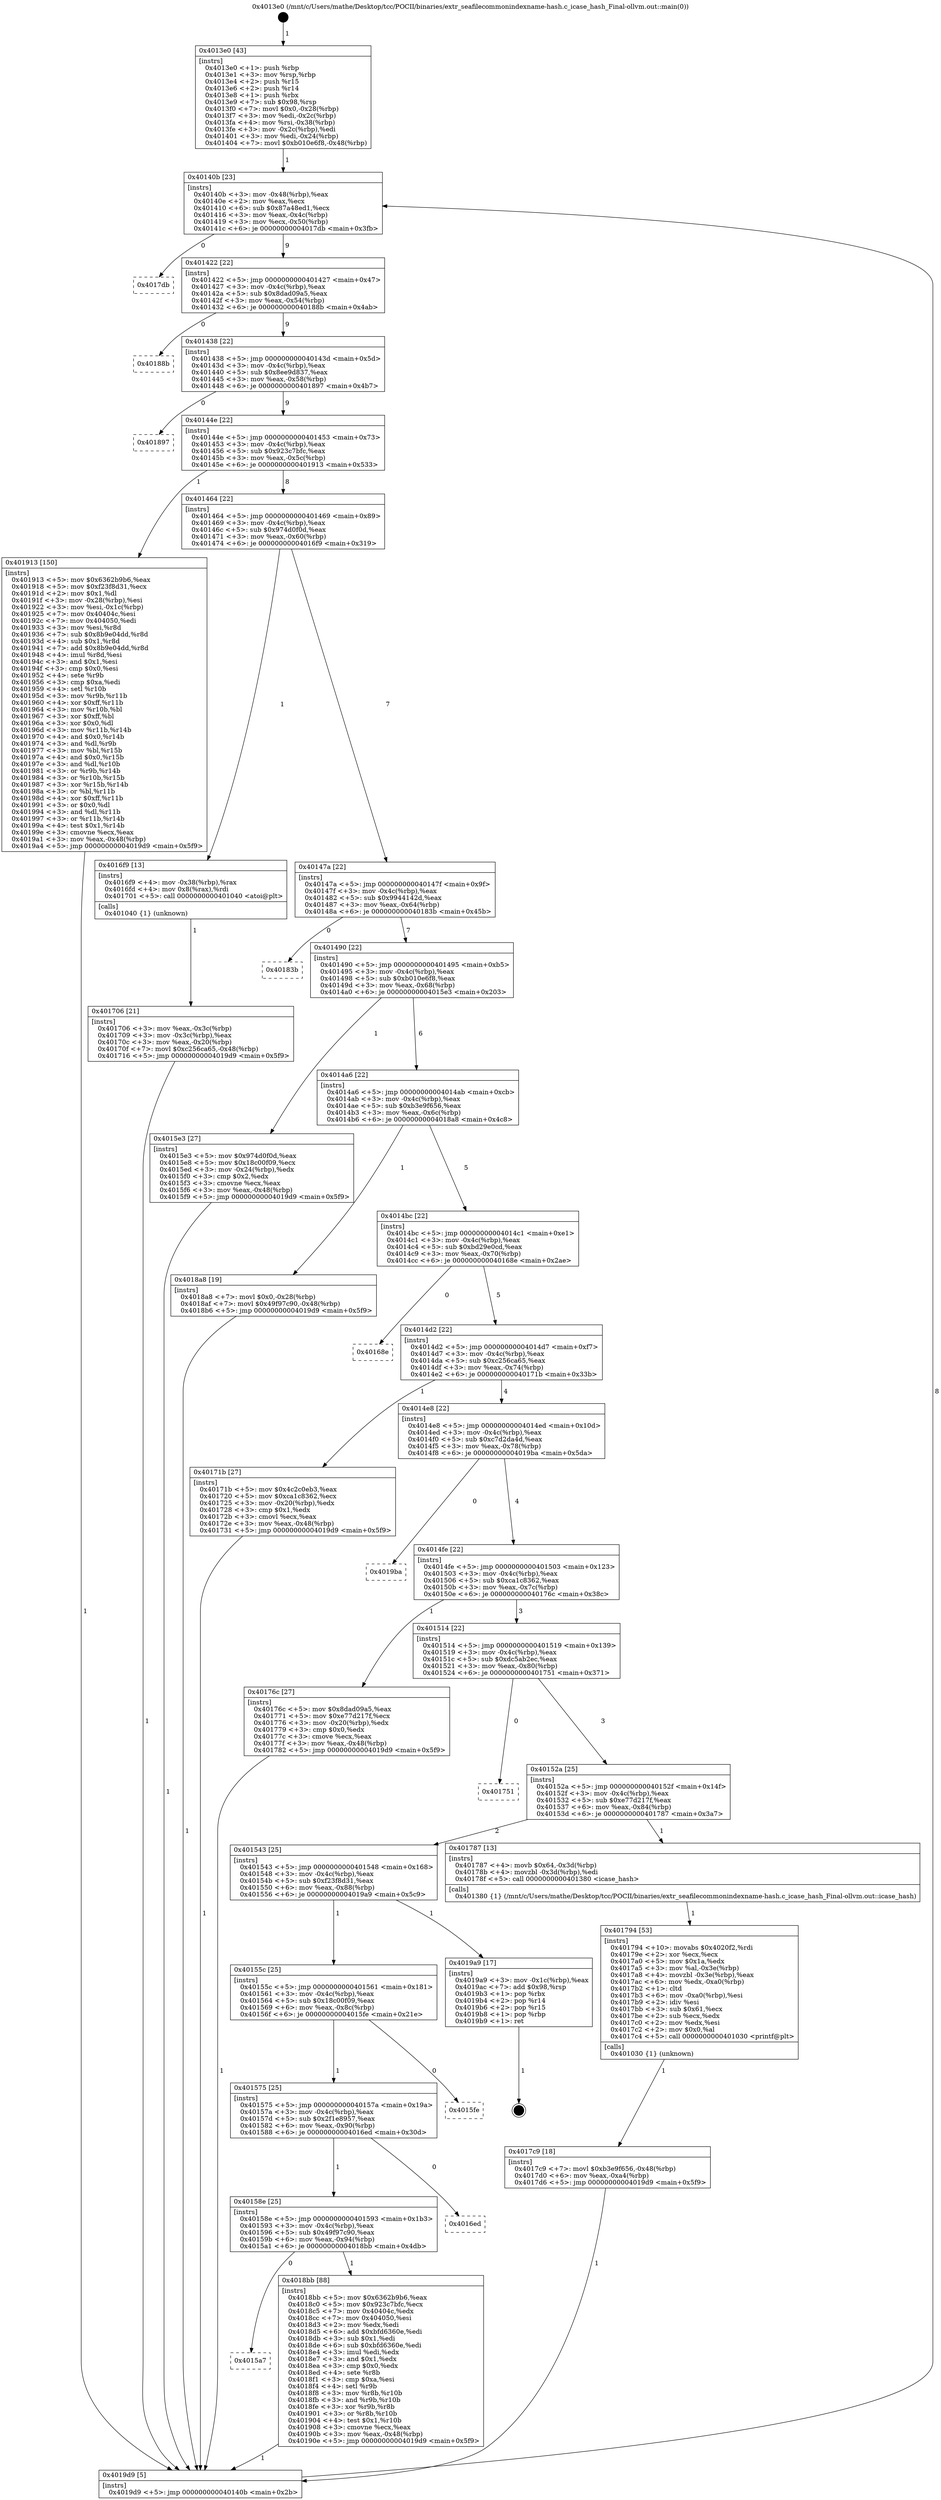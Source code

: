 digraph "0x4013e0" {
  label = "0x4013e0 (/mnt/c/Users/mathe/Desktop/tcc/POCII/binaries/extr_seafilecommonindexname-hash.c_icase_hash_Final-ollvm.out::main(0))"
  labelloc = "t"
  node[shape=record]

  Entry [label="",width=0.3,height=0.3,shape=circle,fillcolor=black,style=filled]
  "0x40140b" [label="{
     0x40140b [23]\l
     | [instrs]\l
     &nbsp;&nbsp;0x40140b \<+3\>: mov -0x48(%rbp),%eax\l
     &nbsp;&nbsp;0x40140e \<+2\>: mov %eax,%ecx\l
     &nbsp;&nbsp;0x401410 \<+6\>: sub $0x87a48ed1,%ecx\l
     &nbsp;&nbsp;0x401416 \<+3\>: mov %eax,-0x4c(%rbp)\l
     &nbsp;&nbsp;0x401419 \<+3\>: mov %ecx,-0x50(%rbp)\l
     &nbsp;&nbsp;0x40141c \<+6\>: je 00000000004017db \<main+0x3fb\>\l
  }"]
  "0x4017db" [label="{
     0x4017db\l
  }", style=dashed]
  "0x401422" [label="{
     0x401422 [22]\l
     | [instrs]\l
     &nbsp;&nbsp;0x401422 \<+5\>: jmp 0000000000401427 \<main+0x47\>\l
     &nbsp;&nbsp;0x401427 \<+3\>: mov -0x4c(%rbp),%eax\l
     &nbsp;&nbsp;0x40142a \<+5\>: sub $0x8dad09a5,%eax\l
     &nbsp;&nbsp;0x40142f \<+3\>: mov %eax,-0x54(%rbp)\l
     &nbsp;&nbsp;0x401432 \<+6\>: je 000000000040188b \<main+0x4ab\>\l
  }"]
  Exit [label="",width=0.3,height=0.3,shape=circle,fillcolor=black,style=filled,peripheries=2]
  "0x40188b" [label="{
     0x40188b\l
  }", style=dashed]
  "0x401438" [label="{
     0x401438 [22]\l
     | [instrs]\l
     &nbsp;&nbsp;0x401438 \<+5\>: jmp 000000000040143d \<main+0x5d\>\l
     &nbsp;&nbsp;0x40143d \<+3\>: mov -0x4c(%rbp),%eax\l
     &nbsp;&nbsp;0x401440 \<+5\>: sub $0x8ee9d837,%eax\l
     &nbsp;&nbsp;0x401445 \<+3\>: mov %eax,-0x58(%rbp)\l
     &nbsp;&nbsp;0x401448 \<+6\>: je 0000000000401897 \<main+0x4b7\>\l
  }"]
  "0x4015a7" [label="{
     0x4015a7\l
  }", style=dashed]
  "0x401897" [label="{
     0x401897\l
  }", style=dashed]
  "0x40144e" [label="{
     0x40144e [22]\l
     | [instrs]\l
     &nbsp;&nbsp;0x40144e \<+5\>: jmp 0000000000401453 \<main+0x73\>\l
     &nbsp;&nbsp;0x401453 \<+3\>: mov -0x4c(%rbp),%eax\l
     &nbsp;&nbsp;0x401456 \<+5\>: sub $0x923c7bfc,%eax\l
     &nbsp;&nbsp;0x40145b \<+3\>: mov %eax,-0x5c(%rbp)\l
     &nbsp;&nbsp;0x40145e \<+6\>: je 0000000000401913 \<main+0x533\>\l
  }"]
  "0x4018bb" [label="{
     0x4018bb [88]\l
     | [instrs]\l
     &nbsp;&nbsp;0x4018bb \<+5\>: mov $0x6362b9b6,%eax\l
     &nbsp;&nbsp;0x4018c0 \<+5\>: mov $0x923c7bfc,%ecx\l
     &nbsp;&nbsp;0x4018c5 \<+7\>: mov 0x40404c,%edx\l
     &nbsp;&nbsp;0x4018cc \<+7\>: mov 0x404050,%esi\l
     &nbsp;&nbsp;0x4018d3 \<+2\>: mov %edx,%edi\l
     &nbsp;&nbsp;0x4018d5 \<+6\>: add $0xbfd6360e,%edi\l
     &nbsp;&nbsp;0x4018db \<+3\>: sub $0x1,%edi\l
     &nbsp;&nbsp;0x4018de \<+6\>: sub $0xbfd6360e,%edi\l
     &nbsp;&nbsp;0x4018e4 \<+3\>: imul %edi,%edx\l
     &nbsp;&nbsp;0x4018e7 \<+3\>: and $0x1,%edx\l
     &nbsp;&nbsp;0x4018ea \<+3\>: cmp $0x0,%edx\l
     &nbsp;&nbsp;0x4018ed \<+4\>: sete %r8b\l
     &nbsp;&nbsp;0x4018f1 \<+3\>: cmp $0xa,%esi\l
     &nbsp;&nbsp;0x4018f4 \<+4\>: setl %r9b\l
     &nbsp;&nbsp;0x4018f8 \<+3\>: mov %r8b,%r10b\l
     &nbsp;&nbsp;0x4018fb \<+3\>: and %r9b,%r10b\l
     &nbsp;&nbsp;0x4018fe \<+3\>: xor %r9b,%r8b\l
     &nbsp;&nbsp;0x401901 \<+3\>: or %r8b,%r10b\l
     &nbsp;&nbsp;0x401904 \<+4\>: test $0x1,%r10b\l
     &nbsp;&nbsp;0x401908 \<+3\>: cmovne %ecx,%eax\l
     &nbsp;&nbsp;0x40190b \<+3\>: mov %eax,-0x48(%rbp)\l
     &nbsp;&nbsp;0x40190e \<+5\>: jmp 00000000004019d9 \<main+0x5f9\>\l
  }"]
  "0x401913" [label="{
     0x401913 [150]\l
     | [instrs]\l
     &nbsp;&nbsp;0x401913 \<+5\>: mov $0x6362b9b6,%eax\l
     &nbsp;&nbsp;0x401918 \<+5\>: mov $0xf23f8d31,%ecx\l
     &nbsp;&nbsp;0x40191d \<+2\>: mov $0x1,%dl\l
     &nbsp;&nbsp;0x40191f \<+3\>: mov -0x28(%rbp),%esi\l
     &nbsp;&nbsp;0x401922 \<+3\>: mov %esi,-0x1c(%rbp)\l
     &nbsp;&nbsp;0x401925 \<+7\>: mov 0x40404c,%esi\l
     &nbsp;&nbsp;0x40192c \<+7\>: mov 0x404050,%edi\l
     &nbsp;&nbsp;0x401933 \<+3\>: mov %esi,%r8d\l
     &nbsp;&nbsp;0x401936 \<+7\>: sub $0x8b9e04dd,%r8d\l
     &nbsp;&nbsp;0x40193d \<+4\>: sub $0x1,%r8d\l
     &nbsp;&nbsp;0x401941 \<+7\>: add $0x8b9e04dd,%r8d\l
     &nbsp;&nbsp;0x401948 \<+4\>: imul %r8d,%esi\l
     &nbsp;&nbsp;0x40194c \<+3\>: and $0x1,%esi\l
     &nbsp;&nbsp;0x40194f \<+3\>: cmp $0x0,%esi\l
     &nbsp;&nbsp;0x401952 \<+4\>: sete %r9b\l
     &nbsp;&nbsp;0x401956 \<+3\>: cmp $0xa,%edi\l
     &nbsp;&nbsp;0x401959 \<+4\>: setl %r10b\l
     &nbsp;&nbsp;0x40195d \<+3\>: mov %r9b,%r11b\l
     &nbsp;&nbsp;0x401960 \<+4\>: xor $0xff,%r11b\l
     &nbsp;&nbsp;0x401964 \<+3\>: mov %r10b,%bl\l
     &nbsp;&nbsp;0x401967 \<+3\>: xor $0xff,%bl\l
     &nbsp;&nbsp;0x40196a \<+3\>: xor $0x0,%dl\l
     &nbsp;&nbsp;0x40196d \<+3\>: mov %r11b,%r14b\l
     &nbsp;&nbsp;0x401970 \<+4\>: and $0x0,%r14b\l
     &nbsp;&nbsp;0x401974 \<+3\>: and %dl,%r9b\l
     &nbsp;&nbsp;0x401977 \<+3\>: mov %bl,%r15b\l
     &nbsp;&nbsp;0x40197a \<+4\>: and $0x0,%r15b\l
     &nbsp;&nbsp;0x40197e \<+3\>: and %dl,%r10b\l
     &nbsp;&nbsp;0x401981 \<+3\>: or %r9b,%r14b\l
     &nbsp;&nbsp;0x401984 \<+3\>: or %r10b,%r15b\l
     &nbsp;&nbsp;0x401987 \<+3\>: xor %r15b,%r14b\l
     &nbsp;&nbsp;0x40198a \<+3\>: or %bl,%r11b\l
     &nbsp;&nbsp;0x40198d \<+4\>: xor $0xff,%r11b\l
     &nbsp;&nbsp;0x401991 \<+3\>: or $0x0,%dl\l
     &nbsp;&nbsp;0x401994 \<+3\>: and %dl,%r11b\l
     &nbsp;&nbsp;0x401997 \<+3\>: or %r11b,%r14b\l
     &nbsp;&nbsp;0x40199a \<+4\>: test $0x1,%r14b\l
     &nbsp;&nbsp;0x40199e \<+3\>: cmovne %ecx,%eax\l
     &nbsp;&nbsp;0x4019a1 \<+3\>: mov %eax,-0x48(%rbp)\l
     &nbsp;&nbsp;0x4019a4 \<+5\>: jmp 00000000004019d9 \<main+0x5f9\>\l
  }"]
  "0x401464" [label="{
     0x401464 [22]\l
     | [instrs]\l
     &nbsp;&nbsp;0x401464 \<+5\>: jmp 0000000000401469 \<main+0x89\>\l
     &nbsp;&nbsp;0x401469 \<+3\>: mov -0x4c(%rbp),%eax\l
     &nbsp;&nbsp;0x40146c \<+5\>: sub $0x974d0f0d,%eax\l
     &nbsp;&nbsp;0x401471 \<+3\>: mov %eax,-0x60(%rbp)\l
     &nbsp;&nbsp;0x401474 \<+6\>: je 00000000004016f9 \<main+0x319\>\l
  }"]
  "0x40158e" [label="{
     0x40158e [25]\l
     | [instrs]\l
     &nbsp;&nbsp;0x40158e \<+5\>: jmp 0000000000401593 \<main+0x1b3\>\l
     &nbsp;&nbsp;0x401593 \<+3\>: mov -0x4c(%rbp),%eax\l
     &nbsp;&nbsp;0x401596 \<+5\>: sub $0x49f97c90,%eax\l
     &nbsp;&nbsp;0x40159b \<+6\>: mov %eax,-0x94(%rbp)\l
     &nbsp;&nbsp;0x4015a1 \<+6\>: je 00000000004018bb \<main+0x4db\>\l
  }"]
  "0x4016f9" [label="{
     0x4016f9 [13]\l
     | [instrs]\l
     &nbsp;&nbsp;0x4016f9 \<+4\>: mov -0x38(%rbp),%rax\l
     &nbsp;&nbsp;0x4016fd \<+4\>: mov 0x8(%rax),%rdi\l
     &nbsp;&nbsp;0x401701 \<+5\>: call 0000000000401040 \<atoi@plt\>\l
     | [calls]\l
     &nbsp;&nbsp;0x401040 \{1\} (unknown)\l
  }"]
  "0x40147a" [label="{
     0x40147a [22]\l
     | [instrs]\l
     &nbsp;&nbsp;0x40147a \<+5\>: jmp 000000000040147f \<main+0x9f\>\l
     &nbsp;&nbsp;0x40147f \<+3\>: mov -0x4c(%rbp),%eax\l
     &nbsp;&nbsp;0x401482 \<+5\>: sub $0x9944142d,%eax\l
     &nbsp;&nbsp;0x401487 \<+3\>: mov %eax,-0x64(%rbp)\l
     &nbsp;&nbsp;0x40148a \<+6\>: je 000000000040183b \<main+0x45b\>\l
  }"]
  "0x4016ed" [label="{
     0x4016ed\l
  }", style=dashed]
  "0x40183b" [label="{
     0x40183b\l
  }", style=dashed]
  "0x401490" [label="{
     0x401490 [22]\l
     | [instrs]\l
     &nbsp;&nbsp;0x401490 \<+5\>: jmp 0000000000401495 \<main+0xb5\>\l
     &nbsp;&nbsp;0x401495 \<+3\>: mov -0x4c(%rbp),%eax\l
     &nbsp;&nbsp;0x401498 \<+5\>: sub $0xb010e6f8,%eax\l
     &nbsp;&nbsp;0x40149d \<+3\>: mov %eax,-0x68(%rbp)\l
     &nbsp;&nbsp;0x4014a0 \<+6\>: je 00000000004015e3 \<main+0x203\>\l
  }"]
  "0x401575" [label="{
     0x401575 [25]\l
     | [instrs]\l
     &nbsp;&nbsp;0x401575 \<+5\>: jmp 000000000040157a \<main+0x19a\>\l
     &nbsp;&nbsp;0x40157a \<+3\>: mov -0x4c(%rbp),%eax\l
     &nbsp;&nbsp;0x40157d \<+5\>: sub $0x2f1e8957,%eax\l
     &nbsp;&nbsp;0x401582 \<+6\>: mov %eax,-0x90(%rbp)\l
     &nbsp;&nbsp;0x401588 \<+6\>: je 00000000004016ed \<main+0x30d\>\l
  }"]
  "0x4015e3" [label="{
     0x4015e3 [27]\l
     | [instrs]\l
     &nbsp;&nbsp;0x4015e3 \<+5\>: mov $0x974d0f0d,%eax\l
     &nbsp;&nbsp;0x4015e8 \<+5\>: mov $0x18c00f09,%ecx\l
     &nbsp;&nbsp;0x4015ed \<+3\>: mov -0x24(%rbp),%edx\l
     &nbsp;&nbsp;0x4015f0 \<+3\>: cmp $0x2,%edx\l
     &nbsp;&nbsp;0x4015f3 \<+3\>: cmovne %ecx,%eax\l
     &nbsp;&nbsp;0x4015f6 \<+3\>: mov %eax,-0x48(%rbp)\l
     &nbsp;&nbsp;0x4015f9 \<+5\>: jmp 00000000004019d9 \<main+0x5f9\>\l
  }"]
  "0x4014a6" [label="{
     0x4014a6 [22]\l
     | [instrs]\l
     &nbsp;&nbsp;0x4014a6 \<+5\>: jmp 00000000004014ab \<main+0xcb\>\l
     &nbsp;&nbsp;0x4014ab \<+3\>: mov -0x4c(%rbp),%eax\l
     &nbsp;&nbsp;0x4014ae \<+5\>: sub $0xb3e9f656,%eax\l
     &nbsp;&nbsp;0x4014b3 \<+3\>: mov %eax,-0x6c(%rbp)\l
     &nbsp;&nbsp;0x4014b6 \<+6\>: je 00000000004018a8 \<main+0x4c8\>\l
  }"]
  "0x4019d9" [label="{
     0x4019d9 [5]\l
     | [instrs]\l
     &nbsp;&nbsp;0x4019d9 \<+5\>: jmp 000000000040140b \<main+0x2b\>\l
  }"]
  "0x4013e0" [label="{
     0x4013e0 [43]\l
     | [instrs]\l
     &nbsp;&nbsp;0x4013e0 \<+1\>: push %rbp\l
     &nbsp;&nbsp;0x4013e1 \<+3\>: mov %rsp,%rbp\l
     &nbsp;&nbsp;0x4013e4 \<+2\>: push %r15\l
     &nbsp;&nbsp;0x4013e6 \<+2\>: push %r14\l
     &nbsp;&nbsp;0x4013e8 \<+1\>: push %rbx\l
     &nbsp;&nbsp;0x4013e9 \<+7\>: sub $0x98,%rsp\l
     &nbsp;&nbsp;0x4013f0 \<+7\>: movl $0x0,-0x28(%rbp)\l
     &nbsp;&nbsp;0x4013f7 \<+3\>: mov %edi,-0x2c(%rbp)\l
     &nbsp;&nbsp;0x4013fa \<+4\>: mov %rsi,-0x38(%rbp)\l
     &nbsp;&nbsp;0x4013fe \<+3\>: mov -0x2c(%rbp),%edi\l
     &nbsp;&nbsp;0x401401 \<+3\>: mov %edi,-0x24(%rbp)\l
     &nbsp;&nbsp;0x401404 \<+7\>: movl $0xb010e6f8,-0x48(%rbp)\l
  }"]
  "0x401706" [label="{
     0x401706 [21]\l
     | [instrs]\l
     &nbsp;&nbsp;0x401706 \<+3\>: mov %eax,-0x3c(%rbp)\l
     &nbsp;&nbsp;0x401709 \<+3\>: mov -0x3c(%rbp),%eax\l
     &nbsp;&nbsp;0x40170c \<+3\>: mov %eax,-0x20(%rbp)\l
     &nbsp;&nbsp;0x40170f \<+7\>: movl $0xc256ca65,-0x48(%rbp)\l
     &nbsp;&nbsp;0x401716 \<+5\>: jmp 00000000004019d9 \<main+0x5f9\>\l
  }"]
  "0x4015fe" [label="{
     0x4015fe\l
  }", style=dashed]
  "0x4018a8" [label="{
     0x4018a8 [19]\l
     | [instrs]\l
     &nbsp;&nbsp;0x4018a8 \<+7\>: movl $0x0,-0x28(%rbp)\l
     &nbsp;&nbsp;0x4018af \<+7\>: movl $0x49f97c90,-0x48(%rbp)\l
     &nbsp;&nbsp;0x4018b6 \<+5\>: jmp 00000000004019d9 \<main+0x5f9\>\l
  }"]
  "0x4014bc" [label="{
     0x4014bc [22]\l
     | [instrs]\l
     &nbsp;&nbsp;0x4014bc \<+5\>: jmp 00000000004014c1 \<main+0xe1\>\l
     &nbsp;&nbsp;0x4014c1 \<+3\>: mov -0x4c(%rbp),%eax\l
     &nbsp;&nbsp;0x4014c4 \<+5\>: sub $0xbd29e0cd,%eax\l
     &nbsp;&nbsp;0x4014c9 \<+3\>: mov %eax,-0x70(%rbp)\l
     &nbsp;&nbsp;0x4014cc \<+6\>: je 000000000040168e \<main+0x2ae\>\l
  }"]
  "0x40155c" [label="{
     0x40155c [25]\l
     | [instrs]\l
     &nbsp;&nbsp;0x40155c \<+5\>: jmp 0000000000401561 \<main+0x181\>\l
     &nbsp;&nbsp;0x401561 \<+3\>: mov -0x4c(%rbp),%eax\l
     &nbsp;&nbsp;0x401564 \<+5\>: sub $0x18c00f09,%eax\l
     &nbsp;&nbsp;0x401569 \<+6\>: mov %eax,-0x8c(%rbp)\l
     &nbsp;&nbsp;0x40156f \<+6\>: je 00000000004015fe \<main+0x21e\>\l
  }"]
  "0x40168e" [label="{
     0x40168e\l
  }", style=dashed]
  "0x4014d2" [label="{
     0x4014d2 [22]\l
     | [instrs]\l
     &nbsp;&nbsp;0x4014d2 \<+5\>: jmp 00000000004014d7 \<main+0xf7\>\l
     &nbsp;&nbsp;0x4014d7 \<+3\>: mov -0x4c(%rbp),%eax\l
     &nbsp;&nbsp;0x4014da \<+5\>: sub $0xc256ca65,%eax\l
     &nbsp;&nbsp;0x4014df \<+3\>: mov %eax,-0x74(%rbp)\l
     &nbsp;&nbsp;0x4014e2 \<+6\>: je 000000000040171b \<main+0x33b\>\l
  }"]
  "0x4019a9" [label="{
     0x4019a9 [17]\l
     | [instrs]\l
     &nbsp;&nbsp;0x4019a9 \<+3\>: mov -0x1c(%rbp),%eax\l
     &nbsp;&nbsp;0x4019ac \<+7\>: add $0x98,%rsp\l
     &nbsp;&nbsp;0x4019b3 \<+1\>: pop %rbx\l
     &nbsp;&nbsp;0x4019b4 \<+2\>: pop %r14\l
     &nbsp;&nbsp;0x4019b6 \<+2\>: pop %r15\l
     &nbsp;&nbsp;0x4019b8 \<+1\>: pop %rbp\l
     &nbsp;&nbsp;0x4019b9 \<+1\>: ret\l
  }"]
  "0x40171b" [label="{
     0x40171b [27]\l
     | [instrs]\l
     &nbsp;&nbsp;0x40171b \<+5\>: mov $0x4c2c0eb3,%eax\l
     &nbsp;&nbsp;0x401720 \<+5\>: mov $0xca1c8362,%ecx\l
     &nbsp;&nbsp;0x401725 \<+3\>: mov -0x20(%rbp),%edx\l
     &nbsp;&nbsp;0x401728 \<+3\>: cmp $0x1,%edx\l
     &nbsp;&nbsp;0x40172b \<+3\>: cmovl %ecx,%eax\l
     &nbsp;&nbsp;0x40172e \<+3\>: mov %eax,-0x48(%rbp)\l
     &nbsp;&nbsp;0x401731 \<+5\>: jmp 00000000004019d9 \<main+0x5f9\>\l
  }"]
  "0x4014e8" [label="{
     0x4014e8 [22]\l
     | [instrs]\l
     &nbsp;&nbsp;0x4014e8 \<+5\>: jmp 00000000004014ed \<main+0x10d\>\l
     &nbsp;&nbsp;0x4014ed \<+3\>: mov -0x4c(%rbp),%eax\l
     &nbsp;&nbsp;0x4014f0 \<+5\>: sub $0xc7d2da4d,%eax\l
     &nbsp;&nbsp;0x4014f5 \<+3\>: mov %eax,-0x78(%rbp)\l
     &nbsp;&nbsp;0x4014f8 \<+6\>: je 00000000004019ba \<main+0x5da\>\l
  }"]
  "0x4017c9" [label="{
     0x4017c9 [18]\l
     | [instrs]\l
     &nbsp;&nbsp;0x4017c9 \<+7\>: movl $0xb3e9f656,-0x48(%rbp)\l
     &nbsp;&nbsp;0x4017d0 \<+6\>: mov %eax,-0xa4(%rbp)\l
     &nbsp;&nbsp;0x4017d6 \<+5\>: jmp 00000000004019d9 \<main+0x5f9\>\l
  }"]
  "0x4019ba" [label="{
     0x4019ba\l
  }", style=dashed]
  "0x4014fe" [label="{
     0x4014fe [22]\l
     | [instrs]\l
     &nbsp;&nbsp;0x4014fe \<+5\>: jmp 0000000000401503 \<main+0x123\>\l
     &nbsp;&nbsp;0x401503 \<+3\>: mov -0x4c(%rbp),%eax\l
     &nbsp;&nbsp;0x401506 \<+5\>: sub $0xca1c8362,%eax\l
     &nbsp;&nbsp;0x40150b \<+3\>: mov %eax,-0x7c(%rbp)\l
     &nbsp;&nbsp;0x40150e \<+6\>: je 000000000040176c \<main+0x38c\>\l
  }"]
  "0x401794" [label="{
     0x401794 [53]\l
     | [instrs]\l
     &nbsp;&nbsp;0x401794 \<+10\>: movabs $0x4020f2,%rdi\l
     &nbsp;&nbsp;0x40179e \<+2\>: xor %ecx,%ecx\l
     &nbsp;&nbsp;0x4017a0 \<+5\>: mov $0x1a,%edx\l
     &nbsp;&nbsp;0x4017a5 \<+3\>: mov %al,-0x3e(%rbp)\l
     &nbsp;&nbsp;0x4017a8 \<+4\>: movzbl -0x3e(%rbp),%eax\l
     &nbsp;&nbsp;0x4017ac \<+6\>: mov %edx,-0xa0(%rbp)\l
     &nbsp;&nbsp;0x4017b2 \<+1\>: cltd\l
     &nbsp;&nbsp;0x4017b3 \<+6\>: mov -0xa0(%rbp),%esi\l
     &nbsp;&nbsp;0x4017b9 \<+2\>: idiv %esi\l
     &nbsp;&nbsp;0x4017bb \<+3\>: sub $0x61,%ecx\l
     &nbsp;&nbsp;0x4017be \<+2\>: sub %ecx,%edx\l
     &nbsp;&nbsp;0x4017c0 \<+2\>: mov %edx,%esi\l
     &nbsp;&nbsp;0x4017c2 \<+2\>: mov $0x0,%al\l
     &nbsp;&nbsp;0x4017c4 \<+5\>: call 0000000000401030 \<printf@plt\>\l
     | [calls]\l
     &nbsp;&nbsp;0x401030 \{1\} (unknown)\l
  }"]
  "0x40176c" [label="{
     0x40176c [27]\l
     | [instrs]\l
     &nbsp;&nbsp;0x40176c \<+5\>: mov $0x8dad09a5,%eax\l
     &nbsp;&nbsp;0x401771 \<+5\>: mov $0xe77d217f,%ecx\l
     &nbsp;&nbsp;0x401776 \<+3\>: mov -0x20(%rbp),%edx\l
     &nbsp;&nbsp;0x401779 \<+3\>: cmp $0x0,%edx\l
     &nbsp;&nbsp;0x40177c \<+3\>: cmove %ecx,%eax\l
     &nbsp;&nbsp;0x40177f \<+3\>: mov %eax,-0x48(%rbp)\l
     &nbsp;&nbsp;0x401782 \<+5\>: jmp 00000000004019d9 \<main+0x5f9\>\l
  }"]
  "0x401514" [label="{
     0x401514 [22]\l
     | [instrs]\l
     &nbsp;&nbsp;0x401514 \<+5\>: jmp 0000000000401519 \<main+0x139\>\l
     &nbsp;&nbsp;0x401519 \<+3\>: mov -0x4c(%rbp),%eax\l
     &nbsp;&nbsp;0x40151c \<+5\>: sub $0xdc5ab2ec,%eax\l
     &nbsp;&nbsp;0x401521 \<+3\>: mov %eax,-0x80(%rbp)\l
     &nbsp;&nbsp;0x401524 \<+6\>: je 0000000000401751 \<main+0x371\>\l
  }"]
  "0x401543" [label="{
     0x401543 [25]\l
     | [instrs]\l
     &nbsp;&nbsp;0x401543 \<+5\>: jmp 0000000000401548 \<main+0x168\>\l
     &nbsp;&nbsp;0x401548 \<+3\>: mov -0x4c(%rbp),%eax\l
     &nbsp;&nbsp;0x40154b \<+5\>: sub $0xf23f8d31,%eax\l
     &nbsp;&nbsp;0x401550 \<+6\>: mov %eax,-0x88(%rbp)\l
     &nbsp;&nbsp;0x401556 \<+6\>: je 00000000004019a9 \<main+0x5c9\>\l
  }"]
  "0x401751" [label="{
     0x401751\l
  }", style=dashed]
  "0x40152a" [label="{
     0x40152a [25]\l
     | [instrs]\l
     &nbsp;&nbsp;0x40152a \<+5\>: jmp 000000000040152f \<main+0x14f\>\l
     &nbsp;&nbsp;0x40152f \<+3\>: mov -0x4c(%rbp),%eax\l
     &nbsp;&nbsp;0x401532 \<+5\>: sub $0xe77d217f,%eax\l
     &nbsp;&nbsp;0x401537 \<+6\>: mov %eax,-0x84(%rbp)\l
     &nbsp;&nbsp;0x40153d \<+6\>: je 0000000000401787 \<main+0x3a7\>\l
  }"]
  "0x401787" [label="{
     0x401787 [13]\l
     | [instrs]\l
     &nbsp;&nbsp;0x401787 \<+4\>: movb $0x64,-0x3d(%rbp)\l
     &nbsp;&nbsp;0x40178b \<+4\>: movzbl -0x3d(%rbp),%edi\l
     &nbsp;&nbsp;0x40178f \<+5\>: call 0000000000401380 \<icase_hash\>\l
     | [calls]\l
     &nbsp;&nbsp;0x401380 \{1\} (/mnt/c/Users/mathe/Desktop/tcc/POCII/binaries/extr_seafilecommonindexname-hash.c_icase_hash_Final-ollvm.out::icase_hash)\l
  }"]
  Entry -> "0x4013e0" [label=" 1"]
  "0x40140b" -> "0x4017db" [label=" 0"]
  "0x40140b" -> "0x401422" [label=" 9"]
  "0x4019a9" -> Exit [label=" 1"]
  "0x401422" -> "0x40188b" [label=" 0"]
  "0x401422" -> "0x401438" [label=" 9"]
  "0x401913" -> "0x4019d9" [label=" 1"]
  "0x401438" -> "0x401897" [label=" 0"]
  "0x401438" -> "0x40144e" [label=" 9"]
  "0x4018bb" -> "0x4019d9" [label=" 1"]
  "0x40144e" -> "0x401913" [label=" 1"]
  "0x40144e" -> "0x401464" [label=" 8"]
  "0x40158e" -> "0x4015a7" [label=" 0"]
  "0x401464" -> "0x4016f9" [label=" 1"]
  "0x401464" -> "0x40147a" [label=" 7"]
  "0x40158e" -> "0x4018bb" [label=" 1"]
  "0x40147a" -> "0x40183b" [label=" 0"]
  "0x40147a" -> "0x401490" [label=" 7"]
  "0x401575" -> "0x40158e" [label=" 1"]
  "0x401490" -> "0x4015e3" [label=" 1"]
  "0x401490" -> "0x4014a6" [label=" 6"]
  "0x4015e3" -> "0x4019d9" [label=" 1"]
  "0x4013e0" -> "0x40140b" [label=" 1"]
  "0x4019d9" -> "0x40140b" [label=" 8"]
  "0x4016f9" -> "0x401706" [label=" 1"]
  "0x401706" -> "0x4019d9" [label=" 1"]
  "0x401575" -> "0x4016ed" [label=" 0"]
  "0x4014a6" -> "0x4018a8" [label=" 1"]
  "0x4014a6" -> "0x4014bc" [label=" 5"]
  "0x40155c" -> "0x401575" [label=" 1"]
  "0x4014bc" -> "0x40168e" [label=" 0"]
  "0x4014bc" -> "0x4014d2" [label=" 5"]
  "0x40155c" -> "0x4015fe" [label=" 0"]
  "0x4014d2" -> "0x40171b" [label=" 1"]
  "0x4014d2" -> "0x4014e8" [label=" 4"]
  "0x40171b" -> "0x4019d9" [label=" 1"]
  "0x401543" -> "0x40155c" [label=" 1"]
  "0x4014e8" -> "0x4019ba" [label=" 0"]
  "0x4014e8" -> "0x4014fe" [label=" 4"]
  "0x401543" -> "0x4019a9" [label=" 1"]
  "0x4014fe" -> "0x40176c" [label=" 1"]
  "0x4014fe" -> "0x401514" [label=" 3"]
  "0x40176c" -> "0x4019d9" [label=" 1"]
  "0x4018a8" -> "0x4019d9" [label=" 1"]
  "0x401514" -> "0x401751" [label=" 0"]
  "0x401514" -> "0x40152a" [label=" 3"]
  "0x4017c9" -> "0x4019d9" [label=" 1"]
  "0x40152a" -> "0x401787" [label=" 1"]
  "0x40152a" -> "0x401543" [label=" 2"]
  "0x401787" -> "0x401794" [label=" 1"]
  "0x401794" -> "0x4017c9" [label=" 1"]
}

